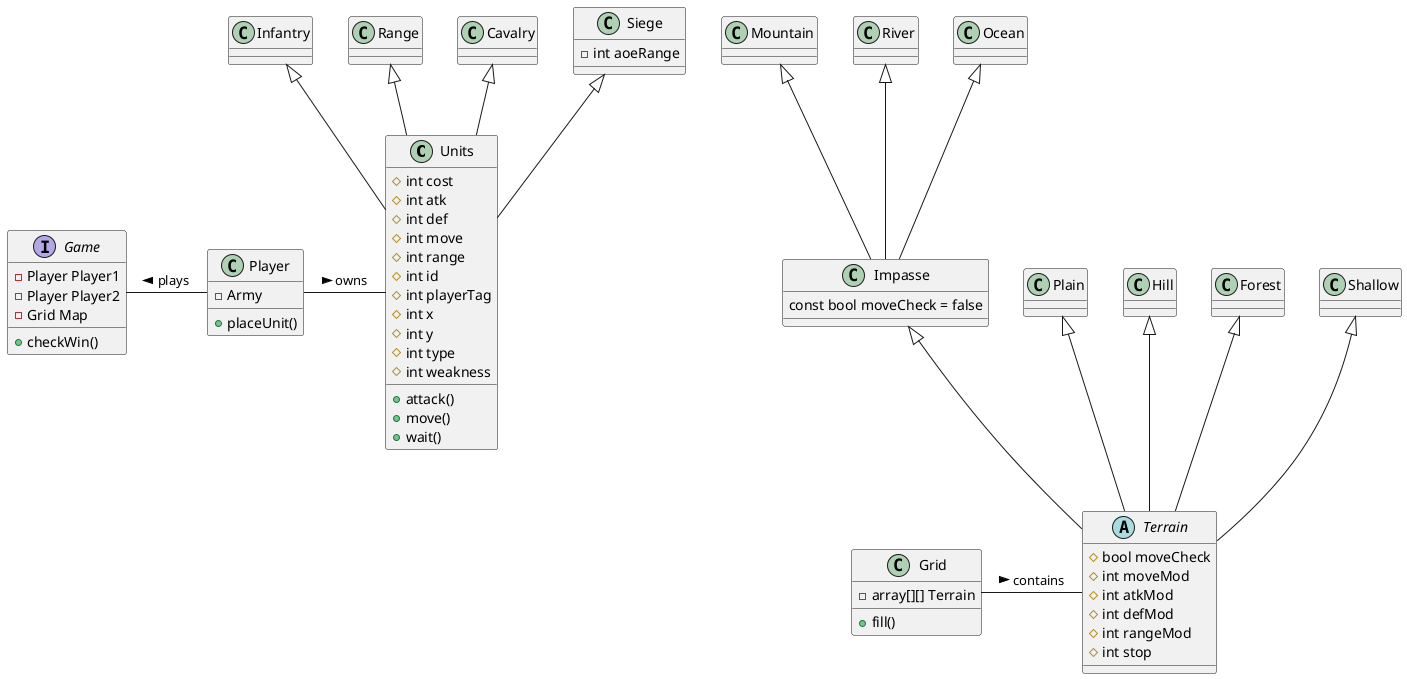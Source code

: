 @startuml primCon 

class Units {
    #int cost
    #int atk 
    #int def 
    #int move
    #int range 
    #int id
    #int playerTag
    #int x 
    #int y 
    #int type
    #int weakness
    +attack()
    +move()
    +wait()
}

class Infantry 
class Range 
class Cavalry
class Siege{
    -int aoeRange
}

abstract class Terrain{
    #bool moveCheck
    #int moveMod
    #int atkMod
    #int defMod 
    #int rangeMod
    #int stop
}


class Impasse{
    const bool moveCheck = false
}
class Plain
class Mountain
class Hill
class Forest
class Shallow
class River
class Ocean

class Grid{
    -array[][] Terrain 
    +fill()
}

class Player{
    -Army
    +placeUnit()
}

interface Game{
    -Player Player1
    -Player Player2
    -Grid Map
    +checkWin()
}

Player - Units : owns >
Grid - Terrain : contains >
Game - Player : plays <


Infantry <|-- Units
Range <|-- Units
Cavalry <|-- Units
Siege <|-- Units

Impasse <|-- Terrain
Plain <|-- Terrain
Mountain <|-- Impasse
Hill <|-- Terrain
Forest <|-- Terrain
Shallow <|-- Terrain
River <|-- Impasse
Ocean <|-- Impasse

@enduml
